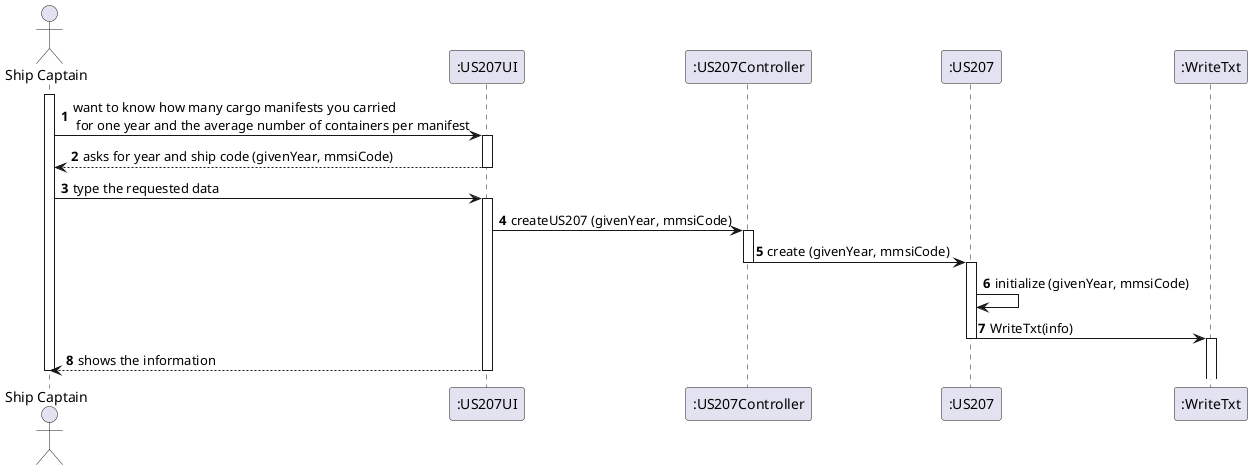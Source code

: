 @startuml
'https://plantuml.com/sequence-diagram


autonumber

actor "Ship Captain" as SP

participant ":US207UI" as USUI
participant ":US207Controller" as USC
participant ":US207" as US
participant ":WriteTxt" as WT



activate SP

SP -> USUI: want to know how many cargo manifests you carried \n for one year and the average number of containers per manifest
activate USUI
USUI --> SP: asks for year and ship code (givenYear, mmsiCode)
deactivate USUI
SP -> USUI:  type the requested data

activate USUI
USUI -> USC: createUS207 (givenYear, mmsiCode)
activate USC

USC -> US: create (givenYear, mmsiCode)
deactivate USC
activate US


US -> US:initialize (givenYear, mmsiCode)
US -> WT: WriteTxt(info)
deactivate US
activate WT
deactivate WT


deactivate USC
USUI --> SP: shows the information

deactivate USUI
deactivate SP
@enduml
